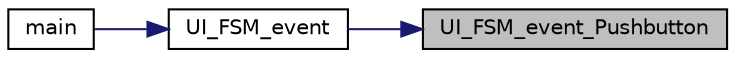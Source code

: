 digraph "UI_FSM_event_Pushbutton"
{
 // LATEX_PDF_SIZE
  edge [fontname="Helvetica",fontsize="10",labelfontname="Helvetica",labelfontsize="10"];
  node [fontname="Helvetica",fontsize="10",shape=record];
  rankdir="RL";
  Node1 [label="UI_FSM_event_Pushbutton",height=0.2,width=0.4,color="black", fillcolor="grey75", style="filled", fontcolor="black",tooltip="Part of the user interface finite state machine: Pushbutton events."];
  Node1 -> Node2 [dir="back",color="midnightblue",fontsize="10",style="solid",fontname="Helvetica"];
  Node2 [label="UI_FSM_event",height=0.2,width=0.4,color="black", fillcolor="white", style="filled",URL="$userinterface_8c.html#a50df69c8866e000377a8bc7dbe685a58",tooltip="User interface finite state machine: Checks for events."];
  Node2 -> Node3 [dir="back",color="midnightblue",fontsize="10",style="solid",fontname="Helvetica"];
  Node3 [label="main",height=0.2,width=0.4,color="black", fillcolor="white", style="filled",URL="$main_8c.html#a840291bc02cba5474a4cb46a9b9566fe",tooltip="main function"];
}
